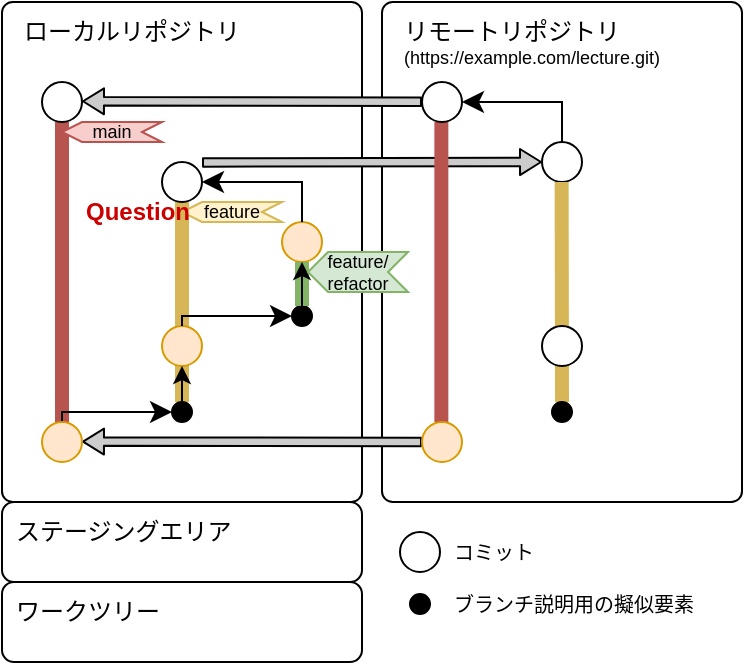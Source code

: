<mxfile>
    <diagram id="VqkV4uniLA5KdD8Gq_1A" name="ページ1">
        <mxGraphModel dx="532" dy="451" grid="1" gridSize="10" guides="1" tooltips="1" connect="1" arrows="1" fold="1" page="1" pageScale="1" pageWidth="827" pageHeight="1169" math="0" shadow="0">
            <root>
                <mxCell id="0"/>
                <mxCell id="1" parent="0"/>
                <mxCell id="3" value="" style="rounded=1;whiteSpace=wrap;html=1;arcSize=3;movable=1;resizable=1;rotatable=1;deletable=1;editable=1;locked=0;connectable=1;" parent="1" vertex="1">
                    <mxGeometry x="80" y="290" width="180" height="250" as="geometry"/>
                </mxCell>
                <mxCell id="44" style="edgeStyle=none;html=1;exitX=0.5;exitY=1;exitDx=0;exitDy=0;endArrow=none;endFill=0;strokeWidth=7;fillColor=#fff2cc;strokeColor=#d6b656;entryX=0.5;entryY=0;entryDx=0;entryDy=0;" parent="1" source="21" target="11" edge="1">
                    <mxGeometry relative="1" as="geometry">
                        <mxPoint x="165" y="390" as="sourcePoint"/>
                        <mxPoint x="165.34" y="450" as="targetPoint"/>
                    </mxGeometry>
                </mxCell>
                <mxCell id="6" value="" style="rounded=1;whiteSpace=wrap;html=1;arcSize=15;movable=0;resizable=0;rotatable=0;deletable=0;editable=0;locked=1;connectable=0;" parent="1" vertex="1">
                    <mxGeometry x="80" y="580" width="180" height="40" as="geometry"/>
                </mxCell>
                <mxCell id="5" value="" style="rounded=1;whiteSpace=wrap;html=1;arcSize=15;movable=0;resizable=0;rotatable=0;deletable=0;editable=0;locked=1;connectable=0;" parent="1" vertex="1">
                    <mxGeometry x="80" y="540" width="180" height="40" as="geometry"/>
                </mxCell>
                <mxCell id="7" value="" style="rounded=1;whiteSpace=wrap;html=1;arcSize=3;movable=1;resizable=1;rotatable=1;deletable=1;editable=1;locked=0;connectable=1;" parent="1" vertex="1">
                    <mxGeometry x="270" y="290" width="180" height="250" as="geometry"/>
                </mxCell>
                <mxCell id="10" value="" style="ellipse;whiteSpace=wrap;html=1;fillColor=#ffe6cc;strokeColor=#d79b00;" parent="1" vertex="1">
                    <mxGeometry x="160" y="452" width="20" height="20" as="geometry"/>
                </mxCell>
                <mxCell id="19" style="edgeStyle=none;html=1;exitX=0.5;exitY=0;exitDx=0;exitDy=0;entryX=0.5;entryY=1;entryDx=0;entryDy=0;" parent="1" source="11" target="10" edge="1">
                    <mxGeometry relative="1" as="geometry"/>
                </mxCell>
                <mxCell id="11" value="" style="ellipse;whiteSpace=wrap;html=1;fillColor=#000000;" parent="1" vertex="1">
                    <mxGeometry x="165" y="490" width="10" height="10" as="geometry"/>
                </mxCell>
                <mxCell id="13" value="" style="ellipse;whiteSpace=wrap;html=1;fillColor=#ffe6cc;strokeColor=#d79b00;" parent="1" vertex="1">
                    <mxGeometry x="220" y="400" width="20" height="20" as="geometry"/>
                </mxCell>
                <mxCell id="14" value="" style="ellipse;whiteSpace=wrap;html=1;fillColor=#000000;" parent="1" vertex="1">
                    <mxGeometry x="225" y="442" width="10" height="10" as="geometry"/>
                </mxCell>
                <mxCell id="21" value="" style="ellipse;whiteSpace=wrap;html=1;" parent="1" vertex="1">
                    <mxGeometry x="160" y="370" width="20" height="20" as="geometry"/>
                </mxCell>
                <mxCell id="23" value="" style="edgeStyle=segmentEdgeStyle;endArrow=classic;html=1;curved=0;rounded=0;endSize=8;startSize=8;exitX=0.5;exitY=0;exitDx=0;exitDy=0;entryX=1;entryY=0.5;entryDx=0;entryDy=0;" parent="1" source="13" target="21" edge="1">
                    <mxGeometry width="50" height="50" relative="1" as="geometry">
                        <mxPoint x="-30" y="390" as="sourcePoint"/>
                        <mxPoint x="20" y="340" as="targetPoint"/>
                        <Array as="points">
                            <mxPoint x="230" y="380"/>
                        </Array>
                    </mxGeometry>
                </mxCell>
                <mxCell id="30" value="" style="ellipse;whiteSpace=wrap;html=1;" parent="1" vertex="1">
                    <mxGeometry x="350" y="360" width="20" height="20" as="geometry"/>
                </mxCell>
                <mxCell id="32" value="" style="edgeStyle=segmentEdgeStyle;endArrow=classic;html=1;curved=0;rounded=0;endSize=8;startSize=8;exitX=0.5;exitY=0;exitDx=0;exitDy=0;entryX=1;entryY=0.5;entryDx=0;entryDy=0;" parent="1" edge="1">
                    <mxGeometry width="50" height="50" relative="1" as="geometry">
                        <mxPoint x="360" y="360" as="sourcePoint"/>
                        <mxPoint x="310" y="340" as="targetPoint"/>
                        <Array as="points">
                            <mxPoint x="360" y="340"/>
                        </Array>
                    </mxGeometry>
                </mxCell>
                <mxCell id="33" value="" style="shape=flexArrow;endArrow=classic;html=1;width=4.186;endSize=3.163;endWidth=7.82;fillColor=#CCCCCC;" parent="1" edge="1">
                    <mxGeometry width="50" height="50" relative="1" as="geometry">
                        <mxPoint x="290" y="510" as="sourcePoint"/>
                        <mxPoint x="120" y="509.77" as="targetPoint"/>
                    </mxGeometry>
                </mxCell>
                <mxCell id="34" value="" style="shape=flexArrow;endArrow=classic;html=1;width=4.186;endSize=3.163;endWidth=7.82;fillColor=#CCCCCC;" parent="1" edge="1">
                    <mxGeometry width="50" height="50" relative="1" as="geometry">
                        <mxPoint x="180" y="370.23" as="sourcePoint"/>
                        <mxPoint x="350" y="370" as="targetPoint"/>
                    </mxGeometry>
                </mxCell>
                <mxCell id="43" style="edgeStyle=none;html=1;exitX=0.5;exitY=1;exitDx=0;exitDy=0;entryX=0.5;entryY=0;entryDx=0;entryDy=0;endArrow=none;endFill=0;strokeWidth=7;fillColor=#f8cecc;strokeColor=#b85450;" parent="1" source="35" target="9" edge="1">
                    <mxGeometry relative="1" as="geometry"/>
                </mxCell>
                <mxCell id="37" value="" style="shape=flexArrow;endArrow=classic;html=1;width=4.186;endSize=3.163;endWidth=7.82;fillColor=#CCCCCC;" parent="1" edge="1">
                    <mxGeometry width="50" height="50" relative="1" as="geometry">
                        <mxPoint x="290" y="339.86" as="sourcePoint"/>
                        <mxPoint x="120" y="339.63" as="targetPoint"/>
                    </mxGeometry>
                </mxCell>
                <mxCell id="38" value="ローカルリポジトリ" style="text;html=1;align=center;verticalAlign=middle;whiteSpace=wrap;rounded=0;" parent="1" vertex="1">
                    <mxGeometry x="80" y="290" width="130" height="30" as="geometry"/>
                </mxCell>
                <mxCell id="39" value="リモートリポジトリ" style="text;html=1;align=center;verticalAlign=middle;whiteSpace=wrap;rounded=0;" parent="1" vertex="1">
                    <mxGeometry x="270" y="290" width="130" height="30" as="geometry"/>
                </mxCell>
                <mxCell id="41" value="ワークツリー" style="text;html=1;align=left;verticalAlign=middle;whiteSpace=wrap;rounded=0;" parent="1" vertex="1">
                    <mxGeometry x="85" y="580" width="90" height="30" as="geometry"/>
                </mxCell>
                <mxCell id="45" style="edgeStyle=none;html=1;endArrow=none;endFill=0;strokeWidth=7;fillColor=#d5e8d4;strokeColor=#82b366;entryX=0.5;entryY=0;entryDx=0;entryDy=0;exitX=0.5;exitY=1;exitDx=0;exitDy=0;" parent="1" edge="1">
                    <mxGeometry relative="1" as="geometry">
                        <mxPoint x="230" y="420.0" as="sourcePoint"/>
                        <mxPoint x="230" y="442" as="targetPoint"/>
                    </mxGeometry>
                </mxCell>
                <mxCell id="20" style="edgeStyle=none;html=1;entryX=0.5;entryY=1;entryDx=0;entryDy=0;" parent="1" source="14" target="13" edge="1">
                    <mxGeometry relative="1" as="geometry"/>
                </mxCell>
                <mxCell id="18" value="" style="edgeStyle=segmentEdgeStyle;endArrow=classic;html=1;curved=0;rounded=0;endSize=8;startSize=8;exitX=0.5;exitY=0;exitDx=0;exitDy=0;entryX=0;entryY=0.5;entryDx=0;entryDy=0;" parent="1" edge="1">
                    <mxGeometry width="50" height="50" relative="1" as="geometry">
                        <mxPoint x="170" y="452" as="sourcePoint"/>
                        <mxPoint x="225" y="447" as="targetPoint"/>
                        <Array as="points">
                            <mxPoint x="170" y="447"/>
                        </Array>
                    </mxGeometry>
                </mxCell>
                <mxCell id="17" value="" style="edgeStyle=segmentEdgeStyle;endArrow=classic;html=1;curved=0;rounded=0;endSize=8;startSize=8;exitX=0.5;exitY=0;exitDx=0;exitDy=0;entryX=0;entryY=0.5;entryDx=0;entryDy=0;" parent="1" source="9" target="11" edge="1">
                    <mxGeometry width="50" height="50" relative="1" as="geometry">
                        <mxPoint x="190" y="440" as="sourcePoint"/>
                        <mxPoint x="160" y="490" as="targetPoint"/>
                        <Array as="points">
                            <mxPoint x="110" y="495"/>
                        </Array>
                    </mxGeometry>
                </mxCell>
                <mxCell id="46" style="edgeStyle=none;html=1;exitX=0.5;exitY=1;exitDx=0;exitDy=0;entryX=0.5;entryY=0;entryDx=0;entryDy=0;endArrow=none;endFill=0;strokeWidth=7;fillColor=#f8cecc;strokeColor=#b85450;" parent="1" edge="1">
                    <mxGeometry relative="1" as="geometry">
                        <mxPoint x="299.68" y="350" as="sourcePoint"/>
                        <mxPoint x="299.68" y="500" as="targetPoint"/>
                    </mxGeometry>
                </mxCell>
                <mxCell id="2" value="" style="ellipse;whiteSpace=wrap;html=1;fillColor=#ffe6cc;strokeColor=#d79b00;" parent="1" vertex="1">
                    <mxGeometry x="290" y="500" width="20" height="20" as="geometry"/>
                </mxCell>
                <mxCell id="9" value="" style="ellipse;whiteSpace=wrap;html=1;fillColor=#ffe6cc;strokeColor=#d79b00;" parent="1" vertex="1">
                    <mxGeometry x="100" y="500" width="20" height="20" as="geometry"/>
                </mxCell>
                <mxCell id="31" value="" style="ellipse;whiteSpace=wrap;html=1;" parent="1" vertex="1">
                    <mxGeometry x="290" y="330" width="20" height="20" as="geometry"/>
                </mxCell>
                <mxCell id="35" value="" style="ellipse;whiteSpace=wrap;html=1;" parent="1" vertex="1">
                    <mxGeometry x="100" y="330" width="20" height="20" as="geometry"/>
                </mxCell>
                <mxCell id="47" style="edgeStyle=none;html=1;exitX=0.5;exitY=1;exitDx=0;exitDy=0;endArrow=none;endFill=0;strokeWidth=7;fillColor=#fff2cc;strokeColor=#d6b656;entryX=0.5;entryY=0;entryDx=0;entryDy=0;" parent="1" target="48" edge="1">
                    <mxGeometry relative="1" as="geometry">
                        <mxPoint x="359.82" y="380" as="sourcePoint"/>
                        <mxPoint x="359.82" y="480" as="targetPoint"/>
                    </mxGeometry>
                </mxCell>
                <mxCell id="48" value="" style="ellipse;whiteSpace=wrap;html=1;fillColor=#000000;" parent="1" vertex="1">
                    <mxGeometry x="355" y="490" width="10" height="10" as="geometry"/>
                </mxCell>
                <mxCell id="49" value="" style="ellipse;whiteSpace=wrap;html=1;" parent="1" vertex="1">
                    <mxGeometry x="350" y="452" width="20" height="20" as="geometry"/>
                </mxCell>
                <mxCell id="52" value="&lt;font style=&quot;font-size: 9px;&quot;&gt;(https://example.com/lecture.git)&lt;/font&gt;" style="text;html=1;align=left;verticalAlign=middle;whiteSpace=wrap;rounded=0;" parent="1" vertex="1">
                    <mxGeometry x="279" y="302" width="140" height="30" as="geometry"/>
                </mxCell>
                <mxCell id="56" value="main" style="shape=step;perimeter=stepPerimeter;whiteSpace=wrap;html=1;fixedSize=1;direction=west;size=10;fillColor=#f8cecc;strokeColor=#b85450;fontSize=9;" parent="1" vertex="1">
                    <mxGeometry x="110" y="350" width="50" height="10" as="geometry"/>
                </mxCell>
                <mxCell id="57" value="feature" style="shape=step;perimeter=stepPerimeter;whiteSpace=wrap;html=1;fixedSize=1;direction=west;size=10;fillColor=#fff2cc;strokeColor=#d6b656;fontSize=9;" parent="1" vertex="1">
                    <mxGeometry x="170" y="390" width="50" height="10" as="geometry"/>
                </mxCell>
                <mxCell id="58" value="feature/&lt;div&gt;refactor&lt;/div&gt;" style="shape=step;perimeter=stepPerimeter;whiteSpace=wrap;html=1;fixedSize=1;direction=west;size=10;fillColor=#d5e8d4;strokeColor=#82b366;fontSize=9;" parent="1" vertex="1">
                    <mxGeometry x="233" y="415" width="50" height="20" as="geometry"/>
                </mxCell>
                <mxCell id="59" value="" style="ellipse;whiteSpace=wrap;html=1;" parent="1" vertex="1">
                    <mxGeometry x="279" y="555" width="20" height="20" as="geometry"/>
                </mxCell>
                <mxCell id="60" value="コミット" style="text;html=1;align=left;verticalAlign=middle;whiteSpace=wrap;rounded=0;fontSize=10;" parent="1" vertex="1">
                    <mxGeometry x="304" y="550" width="70" height="30" as="geometry"/>
                </mxCell>
                <mxCell id="61" value="" style="ellipse;whiteSpace=wrap;html=1;fillColor=#000000;direction=south;" parent="1" vertex="1">
                    <mxGeometry x="284" y="586" width="10" height="10" as="geometry"/>
                </mxCell>
                <mxCell id="62" value="ブランチ説明用の擬似要素" style="text;html=1;align=left;verticalAlign=middle;whiteSpace=wrap;rounded=0;fontSize=10;" parent="1" vertex="1">
                    <mxGeometry x="304" y="576" width="136" height="30" as="geometry"/>
                </mxCell>
                <mxCell id="64" value="&lt;b&gt;&lt;font style=&quot;font-size: 12px; color: rgb(204, 0, 0);&quot;&gt;Question&lt;/font&gt;&lt;/b&gt;" style="text;html=1;align=left;verticalAlign=middle;whiteSpace=wrap;rounded=0;fontSize=10;fontColor=light-dark(#c20505, #ededed);" parent="1" vertex="1">
                    <mxGeometry x="120" y="380" width="70" height="30" as="geometry"/>
                </mxCell>
                <mxCell id="66" value="ステージングエリア" style="text;html=1;align=left;verticalAlign=middle;whiteSpace=wrap;rounded=0;" parent="1" vertex="1">
                    <mxGeometry x="85" y="540" width="115" height="30" as="geometry"/>
                </mxCell>
            </root>
        </mxGraphModel>
    </diagram>
</mxfile>